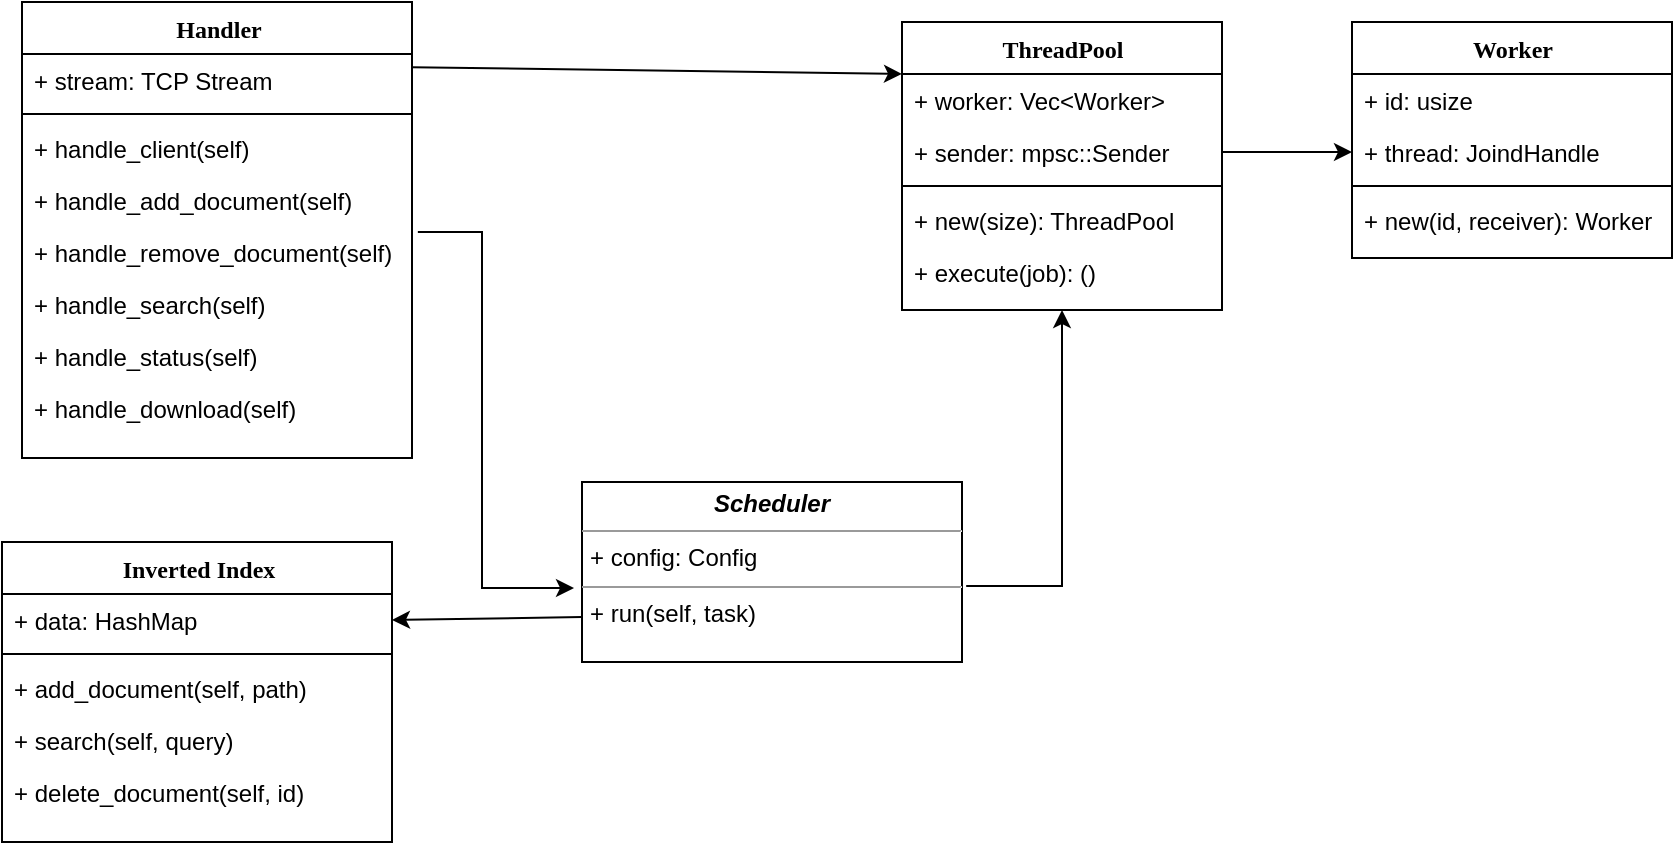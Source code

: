 <mxfile version="25.0.0">
  <diagram name="Page-1" id="6133507b-19e7-1e82-6fc7-422aa6c4b21f">
    <mxGraphModel dx="1069" dy="650" grid="1" gridSize="10" guides="1" tooltips="1" connect="1" arrows="1" fold="1" page="1" pageScale="1" pageWidth="1100" pageHeight="850" background="none" math="0" shadow="0">
      <root>
        <mxCell id="0" />
        <mxCell id="1" parent="0" />
        <mxCell id="78961159f06e98e8-17" value="Handler" style="swimlane;html=1;fontStyle=1;align=center;verticalAlign=top;childLayout=stackLayout;horizontal=1;startSize=26;horizontalStack=0;resizeParent=1;resizeLast=0;collapsible=1;marginBottom=0;swimlaneFillColor=#ffffff;rounded=0;shadow=0;comic=0;labelBackgroundColor=none;strokeWidth=1;fillColor=none;fontFamily=Verdana;fontSize=12" parent="1" vertex="1">
          <mxGeometry x="50" y="120" width="195" height="228" as="geometry" />
        </mxCell>
        <mxCell id="78961159f06e98e8-23" value="+ stream: TCP Stream" style="text;html=1;strokeColor=none;fillColor=none;align=left;verticalAlign=top;spacingLeft=4;spacingRight=4;whiteSpace=wrap;overflow=hidden;rotatable=0;points=[[0,0.5],[1,0.5]];portConstraint=eastwest;" parent="78961159f06e98e8-17" vertex="1">
          <mxGeometry y="26" width="195" height="26" as="geometry" />
        </mxCell>
        <mxCell id="78961159f06e98e8-19" value="" style="line;html=1;strokeWidth=1;fillColor=none;align=left;verticalAlign=middle;spacingTop=-1;spacingLeft=3;spacingRight=3;rotatable=0;labelPosition=right;points=[];portConstraint=eastwest;" parent="78961159f06e98e8-17" vertex="1">
          <mxGeometry y="52" width="195" height="8" as="geometry" />
        </mxCell>
        <mxCell id="78961159f06e98e8-27" value="+ handle_client(self)" style="text;html=1;strokeColor=none;fillColor=none;align=left;verticalAlign=top;spacingLeft=4;spacingRight=4;whiteSpace=wrap;overflow=hidden;rotatable=0;points=[[0,0.5],[1,0.5]];portConstraint=eastwest;" parent="78961159f06e98e8-17" vertex="1">
          <mxGeometry y="60" width="195" height="26" as="geometry" />
        </mxCell>
        <mxCell id="iUm5bGMXoT40twsflgAX-1" value="+ handle_add_document(self)" style="text;html=1;strokeColor=none;fillColor=none;align=left;verticalAlign=top;spacingLeft=4;spacingRight=4;whiteSpace=wrap;overflow=hidden;rotatable=0;points=[[0,0.5],[1,0.5]];portConstraint=eastwest;" parent="78961159f06e98e8-17" vertex="1">
          <mxGeometry y="86" width="195" height="26" as="geometry" />
        </mxCell>
        <mxCell id="iUm5bGMXoT40twsflgAX-2" value="&lt;div&gt;+ handle_remove_document(self)&lt;/div&gt;" style="text;html=1;strokeColor=none;fillColor=none;align=left;verticalAlign=top;spacingLeft=4;spacingRight=4;whiteSpace=wrap;overflow=hidden;rotatable=0;points=[[0,0.5],[1,0.5]];portConstraint=eastwest;" parent="78961159f06e98e8-17" vertex="1">
          <mxGeometry y="112" width="195" height="26" as="geometry" />
        </mxCell>
        <mxCell id="iUm5bGMXoT40twsflgAX-3" value="+ handle_search(self)" style="text;html=1;strokeColor=none;fillColor=none;align=left;verticalAlign=top;spacingLeft=4;spacingRight=4;whiteSpace=wrap;overflow=hidden;rotatable=0;points=[[0,0.5],[1,0.5]];portConstraint=eastwest;" parent="78961159f06e98e8-17" vertex="1">
          <mxGeometry y="138" width="195" height="26" as="geometry" />
        </mxCell>
        <mxCell id="cEXMcgiegfificdJUQoF-1" value="+ handle_status(self)" style="text;html=1;strokeColor=none;fillColor=none;align=left;verticalAlign=top;spacingLeft=4;spacingRight=4;whiteSpace=wrap;overflow=hidden;rotatable=0;points=[[0,0.5],[1,0.5]];portConstraint=eastwest;" vertex="1" parent="78961159f06e98e8-17">
          <mxGeometry y="164" width="195" height="26" as="geometry" />
        </mxCell>
        <mxCell id="cEXMcgiegfificdJUQoF-2" value="+ handle_download(self)" style="text;html=1;strokeColor=none;fillColor=none;align=left;verticalAlign=top;spacingLeft=4;spacingRight=4;whiteSpace=wrap;overflow=hidden;rotatable=0;points=[[0,0.5],[1,0.5]];portConstraint=eastwest;" vertex="1" parent="78961159f06e98e8-17">
          <mxGeometry y="190" width="195" height="26" as="geometry" />
        </mxCell>
        <mxCell id="78961159f06e98e8-43" value="ThreadPool" style="swimlane;html=1;fontStyle=1;align=center;verticalAlign=top;childLayout=stackLayout;horizontal=1;startSize=26;horizontalStack=0;resizeParent=1;resizeLast=0;collapsible=1;marginBottom=0;swimlaneFillColor=#ffffff;rounded=0;shadow=0;comic=0;labelBackgroundColor=none;strokeWidth=1;fillColor=none;fontFamily=Verdana;fontSize=12" parent="1" vertex="1">
          <mxGeometry x="490" y="130" width="160" height="144" as="geometry">
            <mxRectangle x="665" y="136" width="100" height="30" as="alternateBounds" />
          </mxGeometry>
        </mxCell>
        <mxCell id="78961159f06e98e8-44" value="+ worker: Vec&amp;lt;Worker&amp;gt;" style="text;html=1;strokeColor=none;fillColor=none;align=left;verticalAlign=top;spacingLeft=4;spacingRight=4;whiteSpace=wrap;overflow=hidden;rotatable=0;points=[[0,0.5],[1,0.5]];portConstraint=eastwest;" parent="78961159f06e98e8-43" vertex="1">
          <mxGeometry y="26" width="160" height="26" as="geometry" />
        </mxCell>
        <mxCell id="78961159f06e98e8-45" value="+ sender: mpsc::Sender" style="text;html=1;strokeColor=none;fillColor=none;align=left;verticalAlign=top;spacingLeft=4;spacingRight=4;whiteSpace=wrap;overflow=hidden;rotatable=0;points=[[0,0.5],[1,0.5]];portConstraint=eastwest;" parent="78961159f06e98e8-43" vertex="1">
          <mxGeometry y="52" width="160" height="26" as="geometry" />
        </mxCell>
        <mxCell id="78961159f06e98e8-51" value="" style="line;html=1;strokeWidth=1;fillColor=none;align=left;verticalAlign=middle;spacingTop=-1;spacingLeft=3;spacingRight=3;rotatable=0;labelPosition=right;points=[];portConstraint=eastwest;" parent="78961159f06e98e8-43" vertex="1">
          <mxGeometry y="78" width="160" height="8" as="geometry" />
        </mxCell>
        <mxCell id="qonG9TxMbExF8SWXHrl7-7" value="+ new(size): ThreadPool" style="text;html=1;strokeColor=none;fillColor=none;align=left;verticalAlign=top;spacingLeft=4;spacingRight=4;whiteSpace=wrap;overflow=hidden;rotatable=0;points=[[0,0.5],[1,0.5]];portConstraint=eastwest;" parent="78961159f06e98e8-43" vertex="1">
          <mxGeometry y="86" width="160" height="26" as="geometry" />
        </mxCell>
        <mxCell id="78961159f06e98e8-52" value="+ execute(job): ()" style="text;html=1;strokeColor=none;fillColor=none;align=left;verticalAlign=top;spacingLeft=4;spacingRight=4;whiteSpace=wrap;overflow=hidden;rotatable=0;points=[[0,0.5],[1,0.5]];portConstraint=eastwest;" parent="78961159f06e98e8-43" vertex="1">
          <mxGeometry y="112" width="160" height="26" as="geometry" />
        </mxCell>
        <mxCell id="b94bc138ca980ef-1" value="&lt;p style=&quot;margin:0px;margin-top:4px;text-align:center;&quot;&gt;&lt;i&gt;&lt;b&gt;Scheduler&lt;/b&gt;&lt;/i&gt;&lt;br&gt;&lt;/p&gt;&lt;hr size=&quot;1&quot;&gt;&lt;p style=&quot;margin:0px;margin-left:4px;&quot;&gt;+ config: Config&lt;br&gt;&lt;/p&gt;&lt;hr size=&quot;1&quot;&gt;&lt;p style=&quot;margin:0px;margin-left:4px;&quot;&gt;+ run(self, task)&lt;br&gt;&lt;/p&gt;" style="verticalAlign=top;align=left;overflow=fill;fontSize=12;fontFamily=Helvetica;html=1;rounded=0;shadow=0;comic=0;labelBackgroundColor=none;strokeWidth=1" parent="1" vertex="1">
          <mxGeometry x="330" y="360" width="190" height="90" as="geometry" />
        </mxCell>
        <mxCell id="qonG9TxMbExF8SWXHrl7-8" value="Worker" style="swimlane;html=1;fontStyle=1;align=center;verticalAlign=top;childLayout=stackLayout;horizontal=1;startSize=26;horizontalStack=0;resizeParent=1;resizeLast=0;collapsible=1;marginBottom=0;swimlaneFillColor=#ffffff;rounded=0;shadow=0;comic=0;labelBackgroundColor=none;strokeWidth=1;fillColor=none;fontFamily=Verdana;fontSize=12" parent="1" vertex="1">
          <mxGeometry x="715" y="130" width="160" height="118" as="geometry" />
        </mxCell>
        <mxCell id="qonG9TxMbExF8SWXHrl7-9" value="+ id: usize" style="text;html=1;strokeColor=none;fillColor=none;align=left;verticalAlign=top;spacingLeft=4;spacingRight=4;whiteSpace=wrap;overflow=hidden;rotatable=0;points=[[0,0.5],[1,0.5]];portConstraint=eastwest;" parent="qonG9TxMbExF8SWXHrl7-8" vertex="1">
          <mxGeometry y="26" width="160" height="26" as="geometry" />
        </mxCell>
        <mxCell id="qonG9TxMbExF8SWXHrl7-10" value="+ thread: JoindHandle" style="text;html=1;strokeColor=none;fillColor=none;align=left;verticalAlign=top;spacingLeft=4;spacingRight=4;whiteSpace=wrap;overflow=hidden;rotatable=0;points=[[0,0.5],[1,0.5]];portConstraint=eastwest;" parent="qonG9TxMbExF8SWXHrl7-8" vertex="1">
          <mxGeometry y="52" width="160" height="26" as="geometry" />
        </mxCell>
        <mxCell id="qonG9TxMbExF8SWXHrl7-11" value="" style="line;html=1;strokeWidth=1;fillColor=none;align=left;verticalAlign=middle;spacingTop=-1;spacingLeft=3;spacingRight=3;rotatable=0;labelPosition=right;points=[];portConstraint=eastwest;" parent="qonG9TxMbExF8SWXHrl7-8" vertex="1">
          <mxGeometry y="78" width="160" height="8" as="geometry" />
        </mxCell>
        <mxCell id="qonG9TxMbExF8SWXHrl7-12" value="+ new(id, receiver): Worker" style="text;html=1;strokeColor=none;fillColor=none;align=left;verticalAlign=top;spacingLeft=4;spacingRight=4;whiteSpace=wrap;overflow=hidden;rotatable=0;points=[[0,0.5],[1,0.5]];portConstraint=eastwest;" parent="qonG9TxMbExF8SWXHrl7-8" vertex="1">
          <mxGeometry y="86" width="160" height="26" as="geometry" />
        </mxCell>
        <mxCell id="iUm5bGMXoT40twsflgAX-6" value="" style="endArrow=classic;html=1;rounded=0;entryX=0;entryY=0;entryDx=0;entryDy=0;entryPerimeter=0;exitX=1;exitY=0.143;exitDx=0;exitDy=0;exitPerimeter=0;" parent="1" source="78961159f06e98e8-17" target="78961159f06e98e8-44" edge="1">
          <mxGeometry width="50" height="50" relative="1" as="geometry">
            <mxPoint x="232" y="160" as="sourcePoint" />
            <mxPoint x="570" y="350" as="targetPoint" />
          </mxGeometry>
        </mxCell>
        <mxCell id="iUm5bGMXoT40twsflgAX-7" value="" style="endArrow=classic;html=1;rounded=0;exitX=1.011;exitY=0.578;exitDx=0;exitDy=0;exitPerimeter=0;entryX=0.5;entryY=1;entryDx=0;entryDy=0;" parent="1" target="78961159f06e98e8-43" edge="1" source="b94bc138ca980ef-1">
          <mxGeometry width="50" height="50" relative="1" as="geometry">
            <mxPoint x="470.04" y="352.96" as="sourcePoint" />
            <mxPoint x="665.04" y="169.998" as="targetPoint" />
            <Array as="points">
              <mxPoint x="570" y="412" />
            </Array>
          </mxGeometry>
        </mxCell>
        <mxCell id="iUm5bGMXoT40twsflgAX-8" value="" style="endArrow=classic;html=1;rounded=0;exitX=1;exitY=0.5;exitDx=0;exitDy=0;entryX=0;entryY=0.5;entryDx=0;entryDy=0;" parent="1" source="78961159f06e98e8-45" target="qonG9TxMbExF8SWXHrl7-10" edge="1">
          <mxGeometry width="50" height="50" relative="1" as="geometry">
            <mxPoint x="355" y="454" as="sourcePoint" />
            <mxPoint x="695" y="234" as="targetPoint" />
          </mxGeometry>
        </mxCell>
        <mxCell id="cEXMcgiegfificdJUQoF-12" value="Inverted Index" style="swimlane;html=1;fontStyle=1;align=center;verticalAlign=top;childLayout=stackLayout;horizontal=1;startSize=26;horizontalStack=0;resizeParent=1;resizeLast=0;collapsible=1;marginBottom=0;swimlaneFillColor=#ffffff;rounded=0;shadow=0;comic=0;labelBackgroundColor=none;strokeWidth=1;fillColor=none;fontFamily=Verdana;fontSize=12" vertex="1" parent="1">
          <mxGeometry x="40" y="390" width="195" height="150" as="geometry" />
        </mxCell>
        <mxCell id="cEXMcgiegfificdJUQoF-13" value="&lt;div&gt;+ data: HashMap&lt;br&gt;&lt;/div&gt;&lt;div&gt;&lt;br&gt;&lt;/div&gt;" style="text;html=1;strokeColor=none;fillColor=none;align=left;verticalAlign=top;spacingLeft=4;spacingRight=4;whiteSpace=wrap;overflow=hidden;rotatable=0;points=[[0,0.5],[1,0.5]];portConstraint=eastwest;" vertex="1" parent="cEXMcgiegfificdJUQoF-12">
          <mxGeometry y="26" width="195" height="26" as="geometry" />
        </mxCell>
        <mxCell id="cEXMcgiegfificdJUQoF-14" value="" style="line;html=1;strokeWidth=1;fillColor=none;align=left;verticalAlign=middle;spacingTop=-1;spacingLeft=3;spacingRight=3;rotatable=0;labelPosition=right;points=[];portConstraint=eastwest;" vertex="1" parent="cEXMcgiegfificdJUQoF-12">
          <mxGeometry y="52" width="195" height="8" as="geometry" />
        </mxCell>
        <mxCell id="cEXMcgiegfificdJUQoF-15" value="+ add_document(self, path)" style="text;html=1;strokeColor=none;fillColor=none;align=left;verticalAlign=top;spacingLeft=4;spacingRight=4;whiteSpace=wrap;overflow=hidden;rotatable=0;points=[[0,0.5],[1,0.5]];portConstraint=eastwest;" vertex="1" parent="cEXMcgiegfificdJUQoF-12">
          <mxGeometry y="60" width="195" height="26" as="geometry" />
        </mxCell>
        <mxCell id="cEXMcgiegfificdJUQoF-16" value="+ search(self, query)" style="text;html=1;strokeColor=none;fillColor=none;align=left;verticalAlign=top;spacingLeft=4;spacingRight=4;whiteSpace=wrap;overflow=hidden;rotatable=0;points=[[0,0.5],[1,0.5]];portConstraint=eastwest;" vertex="1" parent="cEXMcgiegfificdJUQoF-12">
          <mxGeometry y="86" width="195" height="26" as="geometry" />
        </mxCell>
        <mxCell id="cEXMcgiegfificdJUQoF-17" value="&lt;div&gt;+ delete_document(self, id)&lt;/div&gt;" style="text;html=1;strokeColor=none;fillColor=none;align=left;verticalAlign=top;spacingLeft=4;spacingRight=4;whiteSpace=wrap;overflow=hidden;rotatable=0;points=[[0,0.5],[1,0.5]];portConstraint=eastwest;" vertex="1" parent="cEXMcgiegfificdJUQoF-12">
          <mxGeometry y="112" width="195" height="26" as="geometry" />
        </mxCell>
        <mxCell id="cEXMcgiegfificdJUQoF-21" value="" style="endArrow=classic;html=1;rounded=0;exitX=0;exitY=0.75;exitDx=0;exitDy=0;entryX=1;entryY=0.5;entryDx=0;entryDy=0;" edge="1" parent="1" source="b94bc138ca980ef-1" target="cEXMcgiegfificdJUQoF-13">
          <mxGeometry width="50" height="50" relative="1" as="geometry">
            <mxPoint x="370" y="440" as="sourcePoint" />
            <mxPoint x="420" y="390" as="targetPoint" />
          </mxGeometry>
        </mxCell>
        <mxCell id="cEXMcgiegfificdJUQoF-22" value="" style="endArrow=classic;html=1;rounded=0;exitX=1.015;exitY=0.115;exitDx=0;exitDy=0;exitPerimeter=0;entryX=-0.021;entryY=0.589;entryDx=0;entryDy=0;entryPerimeter=0;" edge="1" parent="1" source="iUm5bGMXoT40twsflgAX-2" target="b94bc138ca980ef-1">
          <mxGeometry width="50" height="50" relative="1" as="geometry">
            <mxPoint x="370" y="440" as="sourcePoint" />
            <mxPoint x="420" y="390" as="targetPoint" />
            <Array as="points">
              <mxPoint x="280" y="235" />
              <mxPoint x="280" y="413" />
            </Array>
          </mxGeometry>
        </mxCell>
      </root>
    </mxGraphModel>
  </diagram>
</mxfile>
